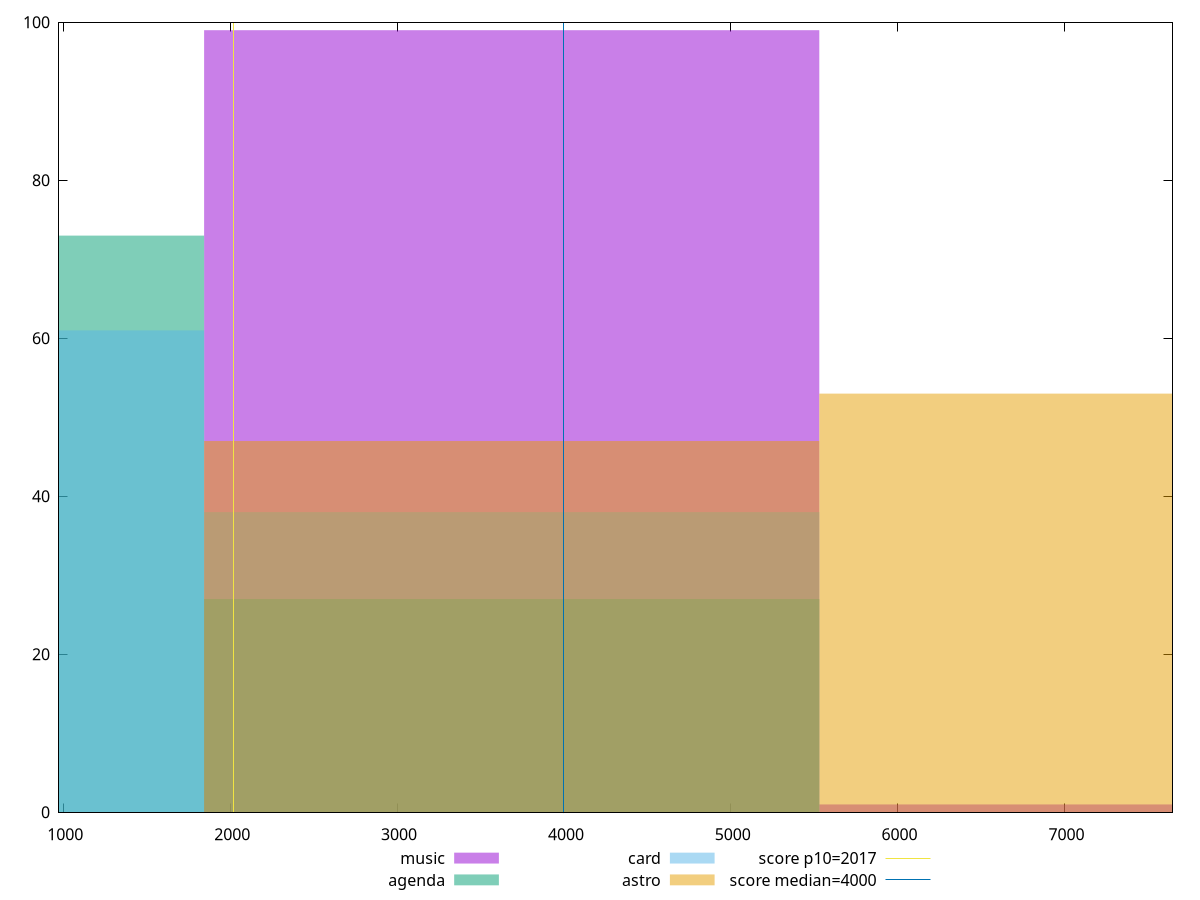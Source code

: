reset

$music <<EOF
3687.0773107356686 99
7374.154621471337 1
EOF

$agenda <<EOF
3687.0773107356686 27
0 73
EOF

$card <<EOF
3687.0773107356686 38
0 61
EOF

$astro <<EOF
3687.0773107356686 47
7374.154621471337 53
EOF

set key outside below
set boxwidth 3687.0773107356686
set xrange [973.8200000000003:7647.495999999997]
set yrange [0:100]
set trange [0:100]
set style fill transparent solid 0.5 noborder

set parametric
set terminal svg size 640, 520 enhanced background rgb 'white'
set output "report/report_00029_2021-02-24T13-36-40.390Z/mainthread-work-breakdown/comparison/histogram/all_raw.svg"

plot $music title "music" with boxes, \
     $agenda title "agenda" with boxes, \
     $card title "card" with boxes, \
     $astro title "astro" with boxes, \
     2017,t title "score p10=2017", \
     4000,t title "score median=4000"

reset
